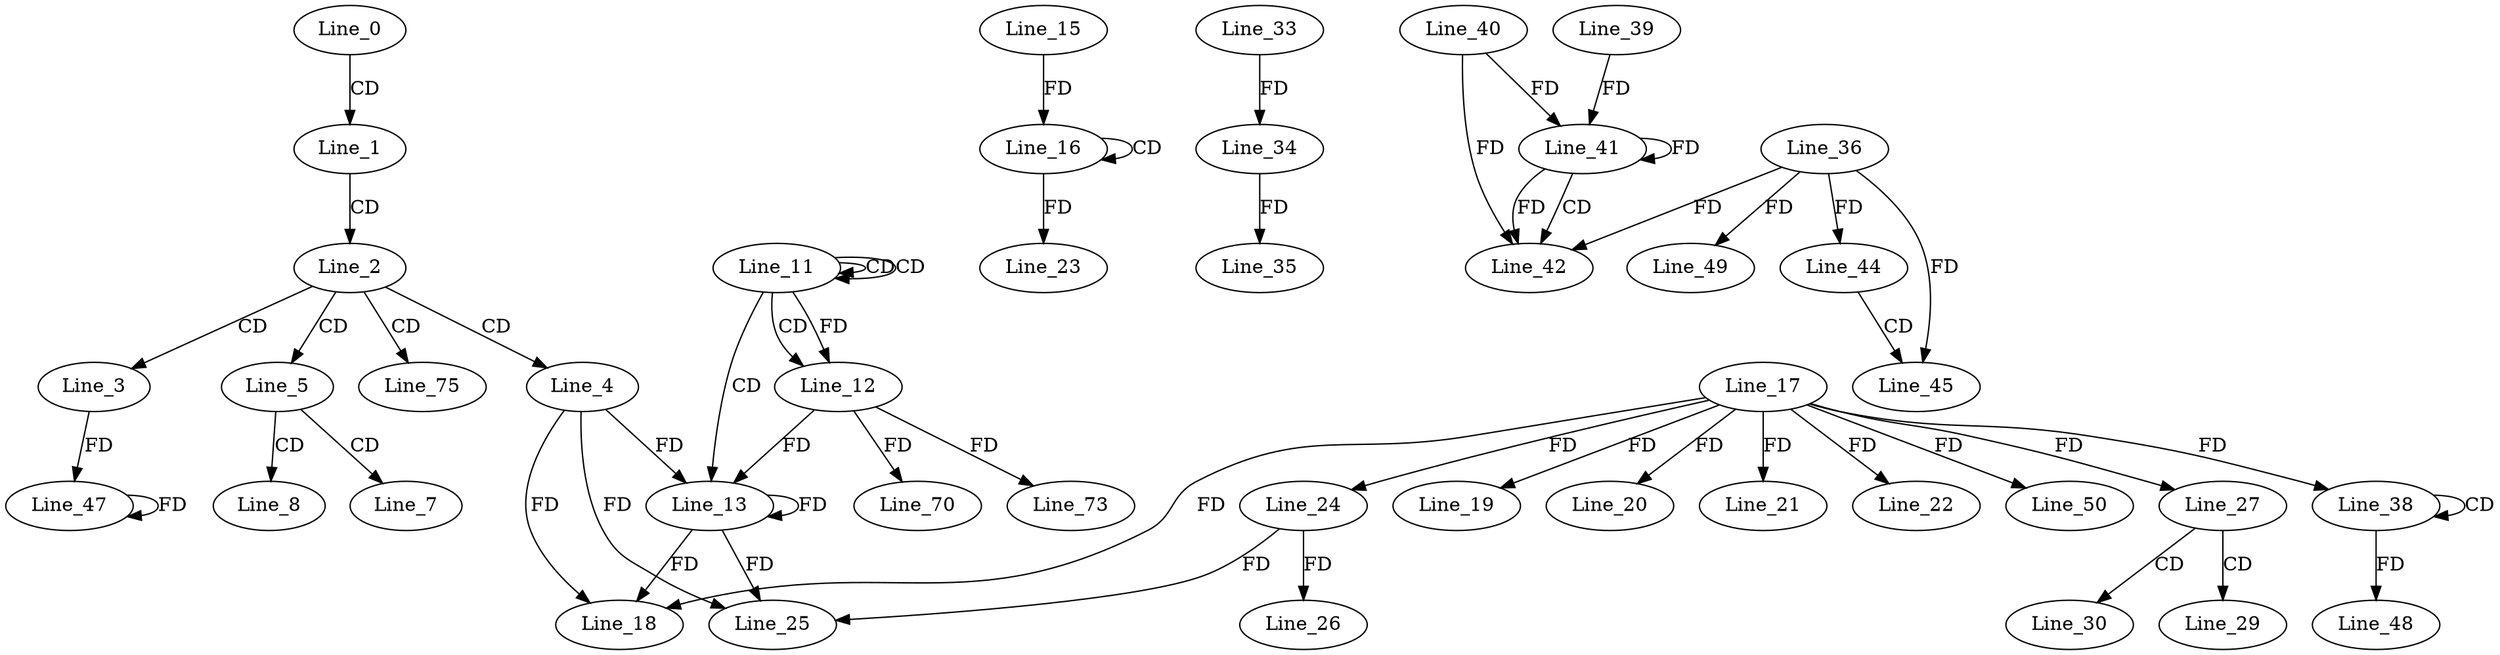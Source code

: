 digraph G {
  Line_0;
  Line_1;
  Line_2;
  Line_3;
  Line_4;
  Line_5;
  Line_7;
  Line_8;
  Line_11;
  Line_11;
  Line_11;
  Line_11;
  Line_12;
  Line_12;
  Line_13;
  Line_13;
  Line_13;
  Line_16;
  Line_16;
  Line_15;
  Line_17;
  Line_18;
  Line_18;
  Line_19;
  Line_20;
  Line_21;
  Line_22;
  Line_23;
  Line_24;
  Line_24;
  Line_25;
  Line_26;
  Line_27;
  Line_27;
  Line_29;
  Line_30;
  Line_33;
  Line_34;
  Line_34;
  Line_35;
  Line_38;
  Line_38;
  Line_41;
  Line_40;
  Line_41;
  Line_39;
  Line_41;
  Line_42;
  Line_36;
  Line_44;
  Line_44;
  Line_45;
  Line_45;
  Line_45;
  Line_47;
  Line_48;
  Line_49;
  Line_50;
  Line_70;
  Line_73;
  Line_75;
  Line_0 -> Line_1 [ label="CD" ];
  Line_1 -> Line_2 [ label="CD" ];
  Line_2 -> Line_3 [ label="CD" ];
  Line_2 -> Line_4 [ label="CD" ];
  Line_2 -> Line_5 [ label="CD" ];
  Line_5 -> Line_7 [ label="CD" ];
  Line_5 -> Line_8 [ label="CD" ];
  Line_11 -> Line_11 [ label="CD" ];
  Line_11 -> Line_11 [ label="CD" ];
  Line_11 -> Line_12 [ label="CD" ];
  Line_11 -> Line_12 [ label="FD" ];
  Line_11 -> Line_13 [ label="CD" ];
  Line_13 -> Line_13 [ label="FD" ];
  Line_4 -> Line_13 [ label="FD" ];
  Line_12 -> Line_13 [ label="FD" ];
  Line_16 -> Line_16 [ label="CD" ];
  Line_15 -> Line_16 [ label="FD" ];
  Line_17 -> Line_18 [ label="FD" ];
  Line_13 -> Line_18 [ label="FD" ];
  Line_4 -> Line_18 [ label="FD" ];
  Line_17 -> Line_19 [ label="FD" ];
  Line_17 -> Line_20 [ label="FD" ];
  Line_17 -> Line_21 [ label="FD" ];
  Line_17 -> Line_22 [ label="FD" ];
  Line_16 -> Line_23 [ label="FD" ];
  Line_17 -> Line_24 [ label="FD" ];
  Line_24 -> Line_25 [ label="FD" ];
  Line_13 -> Line_25 [ label="FD" ];
  Line_4 -> Line_25 [ label="FD" ];
  Line_24 -> Line_26 [ label="FD" ];
  Line_17 -> Line_27 [ label="FD" ];
  Line_27 -> Line_29 [ label="CD" ];
  Line_27 -> Line_30 [ label="CD" ];
  Line_33 -> Line_34 [ label="FD" ];
  Line_34 -> Line_35 [ label="FD" ];
  Line_38 -> Line_38 [ label="CD" ];
  Line_17 -> Line_38 [ label="FD" ];
  Line_41 -> Line_41 [ label="FD" ];
  Line_40 -> Line_41 [ label="FD" ];
  Line_39 -> Line_41 [ label="FD" ];
  Line_41 -> Line_42 [ label="CD" ];
  Line_36 -> Line_42 [ label="FD" ];
  Line_41 -> Line_42 [ label="FD" ];
  Line_40 -> Line_42 [ label="FD" ];
  Line_36 -> Line_44 [ label="FD" ];
  Line_44 -> Line_45 [ label="CD" ];
  Line_36 -> Line_45 [ label="FD" ];
  Line_3 -> Line_47 [ label="FD" ];
  Line_47 -> Line_47 [ label="FD" ];
  Line_38 -> Line_48 [ label="FD" ];
  Line_36 -> Line_49 [ label="FD" ];
  Line_17 -> Line_50 [ label="FD" ];
  Line_12 -> Line_70 [ label="FD" ];
  Line_12 -> Line_73 [ label="FD" ];
  Line_2 -> Line_75 [ label="CD" ];
}
